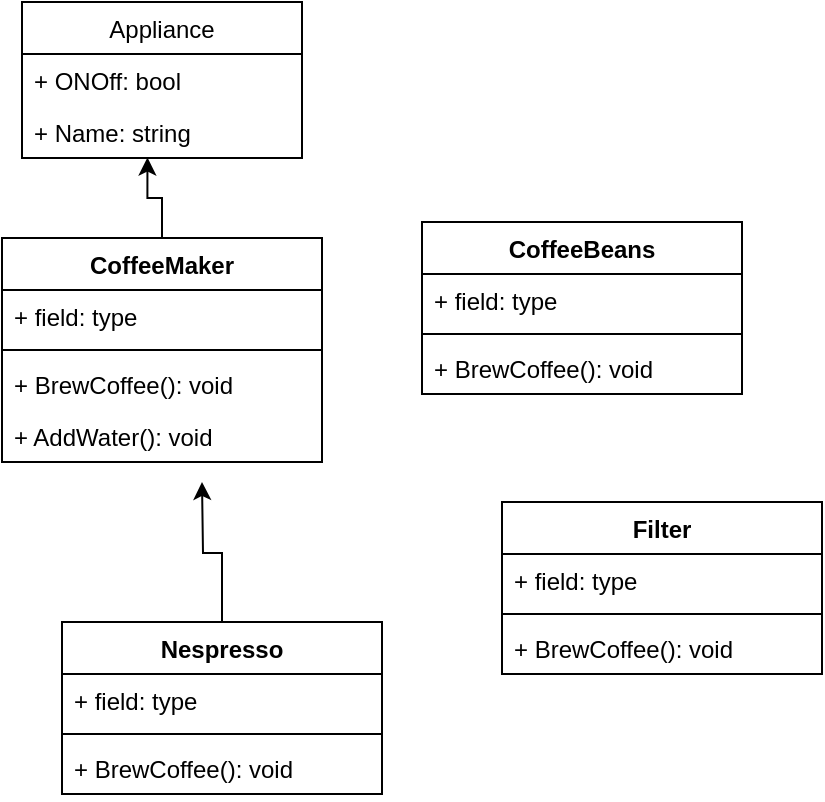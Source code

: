 <mxfile version="14.5.1" type="device"><diagram id="W0rp8lsfOBFfXcOoIXg0" name="Page-1"><mxGraphModel dx="981" dy="567" grid="1" gridSize="10" guides="1" tooltips="1" connect="1" arrows="1" fold="1" page="1" pageScale="1" pageWidth="827" pageHeight="1169" math="0" shadow="0"><root><mxCell id="0"/><mxCell id="1" parent="0"/><mxCell id="1aFp9XdN64WYswOdF-Lq-1" value="Appliance" style="swimlane;fontStyle=0;childLayout=stackLayout;horizontal=1;startSize=26;fillColor=none;horizontalStack=0;resizeParent=1;resizeParentMax=0;resizeLast=0;collapsible=1;marginBottom=0;" parent="1" vertex="1"><mxGeometry x="310" y="180" width="140" height="78" as="geometry"/></mxCell><mxCell id="1aFp9XdN64WYswOdF-Lq-2" value="+ ONOff: bool" style="text;strokeColor=none;fillColor=none;align=left;verticalAlign=top;spacingLeft=4;spacingRight=4;overflow=hidden;rotatable=0;points=[[0,0.5],[1,0.5]];portConstraint=eastwest;" parent="1aFp9XdN64WYswOdF-Lq-1" vertex="1"><mxGeometry y="26" width="140" height="26" as="geometry"/></mxCell><mxCell id="1aFp9XdN64WYswOdF-Lq-3" value="+ Name: string" style="text;strokeColor=none;fillColor=none;align=left;verticalAlign=top;spacingLeft=4;spacingRight=4;overflow=hidden;rotatable=0;points=[[0,0.5],[1,0.5]];portConstraint=eastwest;" parent="1aFp9XdN64WYswOdF-Lq-1" vertex="1"><mxGeometry y="52" width="140" height="26" as="geometry"/></mxCell><mxCell id="1aFp9XdN64WYswOdF-Lq-21" style="edgeStyle=orthogonalEdgeStyle;rounded=0;orthogonalLoop=1;jettySize=auto;html=1;entryX=0.448;entryY=0.991;entryDx=0;entryDy=0;entryPerimeter=0;" parent="1" source="1aFp9XdN64WYswOdF-Lq-11" target="1aFp9XdN64WYswOdF-Lq-3" edge="1"><mxGeometry relative="1" as="geometry"/></mxCell><mxCell id="1aFp9XdN64WYswOdF-Lq-11" value="CoffeeMaker" style="swimlane;fontStyle=1;align=center;verticalAlign=top;childLayout=stackLayout;horizontal=1;startSize=26;horizontalStack=0;resizeParent=1;resizeParentMax=0;resizeLast=0;collapsible=1;marginBottom=0;" parent="1" vertex="1"><mxGeometry x="300" y="298" width="160" height="112" as="geometry"/></mxCell><mxCell id="1aFp9XdN64WYswOdF-Lq-12" value="+ field: type" style="text;strokeColor=none;fillColor=none;align=left;verticalAlign=top;spacingLeft=4;spacingRight=4;overflow=hidden;rotatable=0;points=[[0,0.5],[1,0.5]];portConstraint=eastwest;" parent="1aFp9XdN64WYswOdF-Lq-11" vertex="1"><mxGeometry y="26" width="160" height="26" as="geometry"/></mxCell><mxCell id="1aFp9XdN64WYswOdF-Lq-13" value="" style="line;strokeWidth=1;fillColor=none;align=left;verticalAlign=middle;spacingTop=-1;spacingLeft=3;spacingRight=3;rotatable=0;labelPosition=right;points=[];portConstraint=eastwest;" parent="1aFp9XdN64WYswOdF-Lq-11" vertex="1"><mxGeometry y="52" width="160" height="8" as="geometry"/></mxCell><mxCell id="1aFp9XdN64WYswOdF-Lq-14" value="+ BrewCoffee(): void" style="text;strokeColor=none;fillColor=none;align=left;verticalAlign=top;spacingLeft=4;spacingRight=4;overflow=hidden;rotatable=0;points=[[0,0.5],[1,0.5]];portConstraint=eastwest;" parent="1aFp9XdN64WYswOdF-Lq-11" vertex="1"><mxGeometry y="60" width="160" height="26" as="geometry"/></mxCell><mxCell id="1aFp9XdN64WYswOdF-Lq-15" value="+ AddWater(): void" style="text;strokeColor=none;fillColor=none;align=left;verticalAlign=top;spacingLeft=4;spacingRight=4;overflow=hidden;rotatable=0;points=[[0,0.5],[1,0.5]];portConstraint=eastwest;" parent="1aFp9XdN64WYswOdF-Lq-11" vertex="1"><mxGeometry y="86" width="160" height="26" as="geometry"/></mxCell><mxCell id="1aFp9XdN64WYswOdF-Lq-28" style="edgeStyle=orthogonalEdgeStyle;rounded=0;orthogonalLoop=1;jettySize=auto;html=1;" parent="1" source="1aFp9XdN64WYswOdF-Lq-23" edge="1"><mxGeometry relative="1" as="geometry"><mxPoint x="400" y="420" as="targetPoint"/></mxGeometry></mxCell><mxCell id="1aFp9XdN64WYswOdF-Lq-23" value="Nespresso" style="swimlane;fontStyle=1;align=center;verticalAlign=top;childLayout=stackLayout;horizontal=1;startSize=26;horizontalStack=0;resizeParent=1;resizeParentMax=0;resizeLast=0;collapsible=1;marginBottom=0;" parent="1" vertex="1"><mxGeometry x="330" y="490" width="160" height="86" as="geometry"/></mxCell><mxCell id="1aFp9XdN64WYswOdF-Lq-24" value="+ field: type" style="text;strokeColor=none;fillColor=none;align=left;verticalAlign=top;spacingLeft=4;spacingRight=4;overflow=hidden;rotatable=0;points=[[0,0.5],[1,0.5]];portConstraint=eastwest;" parent="1aFp9XdN64WYswOdF-Lq-23" vertex="1"><mxGeometry y="26" width="160" height="26" as="geometry"/></mxCell><mxCell id="1aFp9XdN64WYswOdF-Lq-25" value="" style="line;strokeWidth=1;fillColor=none;align=left;verticalAlign=middle;spacingTop=-1;spacingLeft=3;spacingRight=3;rotatable=0;labelPosition=right;points=[];portConstraint=eastwest;" parent="1aFp9XdN64WYswOdF-Lq-23" vertex="1"><mxGeometry y="52" width="160" height="8" as="geometry"/></mxCell><mxCell id="1aFp9XdN64WYswOdF-Lq-26" value="+ BrewCoffee(): void" style="text;strokeColor=none;fillColor=none;align=left;verticalAlign=top;spacingLeft=4;spacingRight=4;overflow=hidden;rotatable=0;points=[[0,0.5],[1,0.5]];portConstraint=eastwest;" parent="1aFp9XdN64WYswOdF-Lq-23" vertex="1"><mxGeometry y="60" width="160" height="26" as="geometry"/></mxCell><mxCell id="pdCe-txv79xHpO5x3wcp-1" value="CoffeeBeans" style="swimlane;fontStyle=1;align=center;verticalAlign=top;childLayout=stackLayout;horizontal=1;startSize=26;horizontalStack=0;resizeParent=1;resizeParentMax=0;resizeLast=0;collapsible=1;marginBottom=0;" vertex="1" parent="1"><mxGeometry x="510" y="290" width="160" height="86" as="geometry"/></mxCell><mxCell id="pdCe-txv79xHpO5x3wcp-2" value="+ field: type" style="text;strokeColor=none;fillColor=none;align=left;verticalAlign=top;spacingLeft=4;spacingRight=4;overflow=hidden;rotatable=0;points=[[0,0.5],[1,0.5]];portConstraint=eastwest;" vertex="1" parent="pdCe-txv79xHpO5x3wcp-1"><mxGeometry y="26" width="160" height="26" as="geometry"/></mxCell><mxCell id="pdCe-txv79xHpO5x3wcp-3" value="" style="line;strokeWidth=1;fillColor=none;align=left;verticalAlign=middle;spacingTop=-1;spacingLeft=3;spacingRight=3;rotatable=0;labelPosition=right;points=[];portConstraint=eastwest;" vertex="1" parent="pdCe-txv79xHpO5x3wcp-1"><mxGeometry y="52" width="160" height="8" as="geometry"/></mxCell><mxCell id="pdCe-txv79xHpO5x3wcp-4" value="+ BrewCoffee(): void" style="text;strokeColor=none;fillColor=none;align=left;verticalAlign=top;spacingLeft=4;spacingRight=4;overflow=hidden;rotatable=0;points=[[0,0.5],[1,0.5]];portConstraint=eastwest;" vertex="1" parent="pdCe-txv79xHpO5x3wcp-1"><mxGeometry y="60" width="160" height="26" as="geometry"/></mxCell><mxCell id="pdCe-txv79xHpO5x3wcp-5" value="Filter" style="swimlane;fontStyle=1;align=center;verticalAlign=top;childLayout=stackLayout;horizontal=1;startSize=26;horizontalStack=0;resizeParent=1;resizeParentMax=0;resizeLast=0;collapsible=1;marginBottom=0;" vertex="1" parent="1"><mxGeometry x="550" y="430" width="160" height="86" as="geometry"/></mxCell><mxCell id="pdCe-txv79xHpO5x3wcp-6" value="+ field: type" style="text;strokeColor=none;fillColor=none;align=left;verticalAlign=top;spacingLeft=4;spacingRight=4;overflow=hidden;rotatable=0;points=[[0,0.5],[1,0.5]];portConstraint=eastwest;" vertex="1" parent="pdCe-txv79xHpO5x3wcp-5"><mxGeometry y="26" width="160" height="26" as="geometry"/></mxCell><mxCell id="pdCe-txv79xHpO5x3wcp-7" value="" style="line;strokeWidth=1;fillColor=none;align=left;verticalAlign=middle;spacingTop=-1;spacingLeft=3;spacingRight=3;rotatable=0;labelPosition=right;points=[];portConstraint=eastwest;" vertex="1" parent="pdCe-txv79xHpO5x3wcp-5"><mxGeometry y="52" width="160" height="8" as="geometry"/></mxCell><mxCell id="pdCe-txv79xHpO5x3wcp-8" value="+ BrewCoffee(): void" style="text;strokeColor=none;fillColor=none;align=left;verticalAlign=top;spacingLeft=4;spacingRight=4;overflow=hidden;rotatable=0;points=[[0,0.5],[1,0.5]];portConstraint=eastwest;" vertex="1" parent="pdCe-txv79xHpO5x3wcp-5"><mxGeometry y="60" width="160" height="26" as="geometry"/></mxCell></root></mxGraphModel></diagram></mxfile>